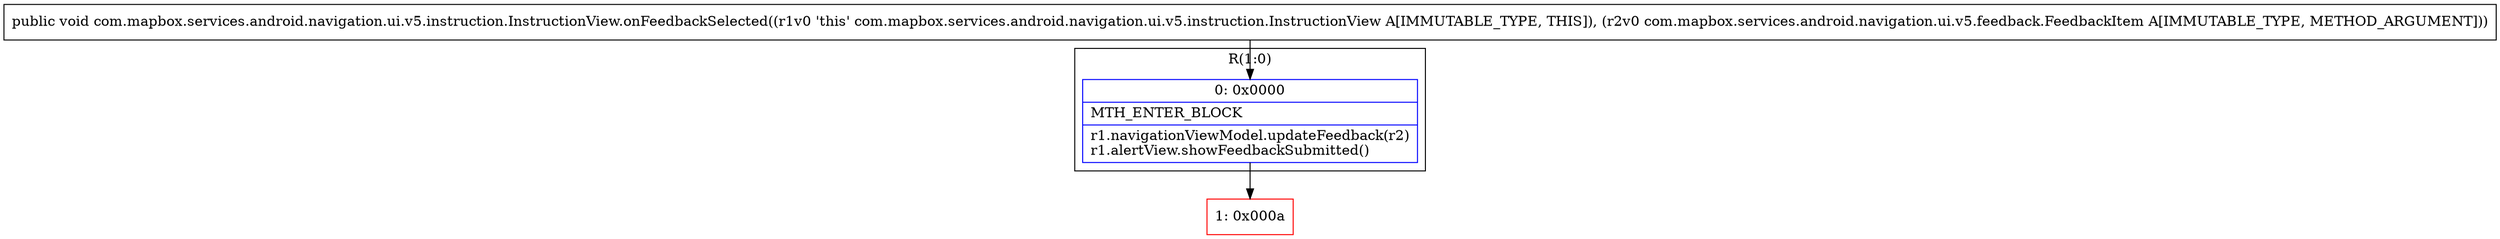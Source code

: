 digraph "CFG forcom.mapbox.services.android.navigation.ui.v5.instruction.InstructionView.onFeedbackSelected(Lcom\/mapbox\/services\/android\/navigation\/ui\/v5\/feedback\/FeedbackItem;)V" {
subgraph cluster_Region_293621442 {
label = "R(1:0)";
node [shape=record,color=blue];
Node_0 [shape=record,label="{0\:\ 0x0000|MTH_ENTER_BLOCK\l|r1.navigationViewModel.updateFeedback(r2)\lr1.alertView.showFeedbackSubmitted()\l}"];
}
Node_1 [shape=record,color=red,label="{1\:\ 0x000a}"];
MethodNode[shape=record,label="{public void com.mapbox.services.android.navigation.ui.v5.instruction.InstructionView.onFeedbackSelected((r1v0 'this' com.mapbox.services.android.navigation.ui.v5.instruction.InstructionView A[IMMUTABLE_TYPE, THIS]), (r2v0 com.mapbox.services.android.navigation.ui.v5.feedback.FeedbackItem A[IMMUTABLE_TYPE, METHOD_ARGUMENT])) }"];
MethodNode -> Node_0;
Node_0 -> Node_1;
}


